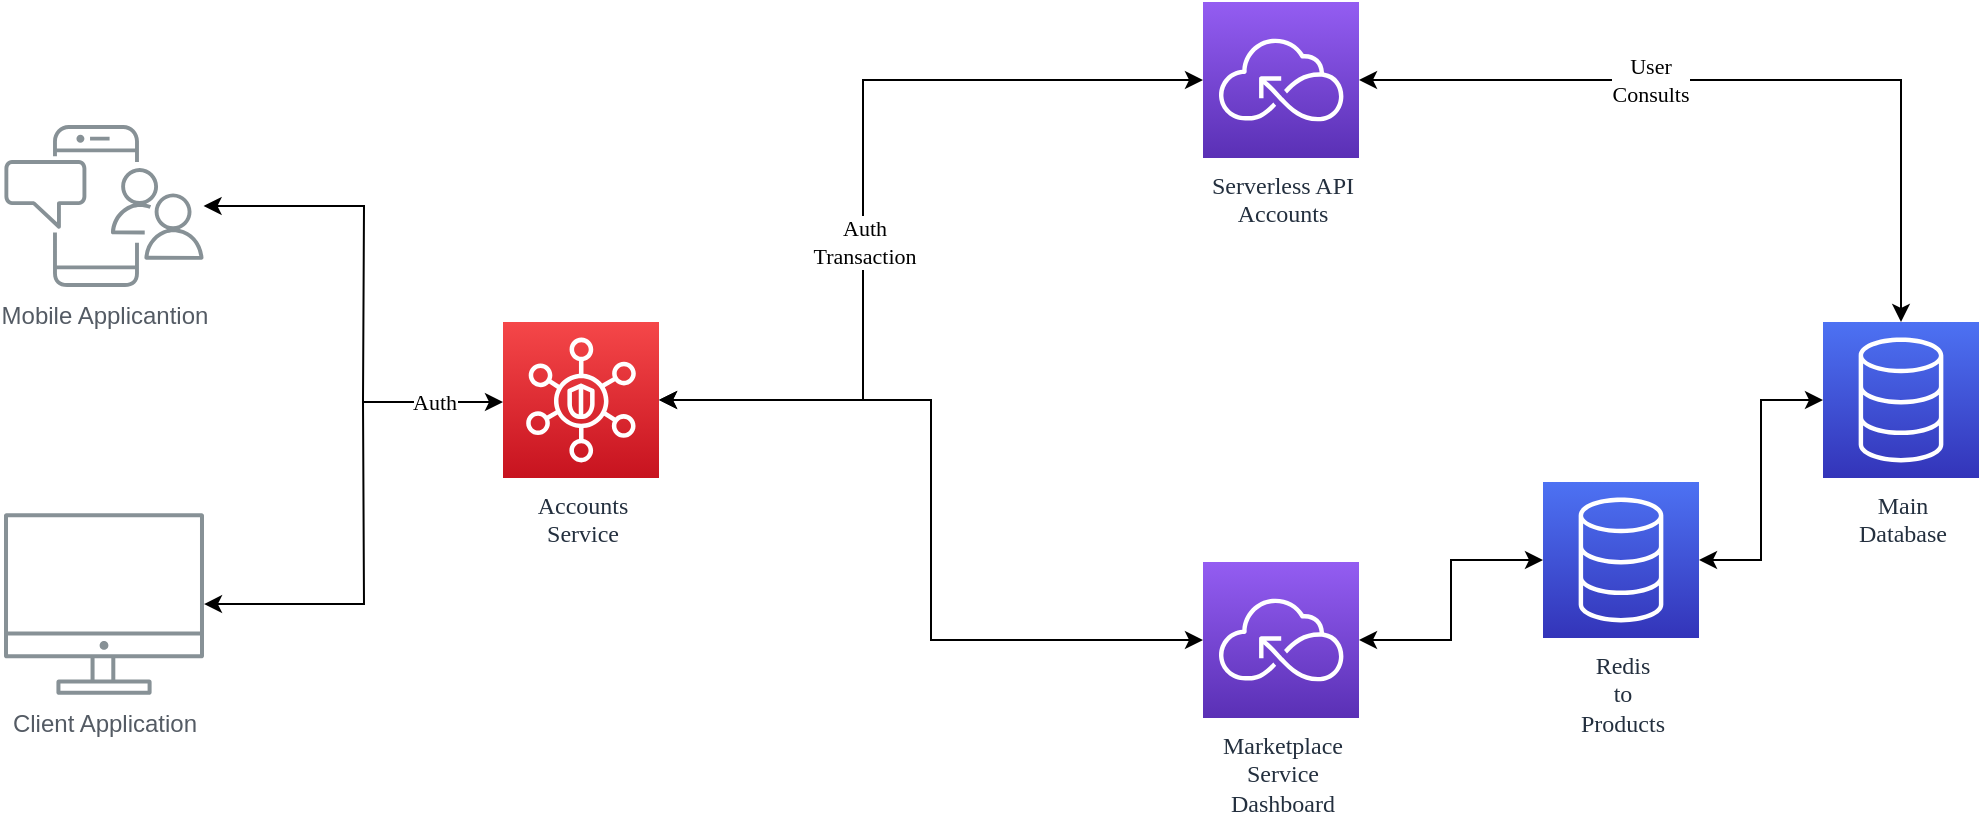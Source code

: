 <mxfile version="15.9.4" type="github">
  <diagram id="Ht1M8jgEwFfnCIfOTk4-" name="Page-1">
    <mxGraphModel dx="2295" dy="1221" grid="1" gridSize="10" guides="1" tooltips="1" connect="1" arrows="1" fold="1" page="1" pageScale="1" pageWidth="1169" pageHeight="827" math="0" shadow="0">
      <root>
        <mxCell id="0" />
        <mxCell id="1" parent="0" />
        <mxCell id="wM-REv5b3hxkUmOI47ho-8" style="edgeStyle=orthogonalEdgeStyle;rounded=0;orthogonalLoop=1;jettySize=auto;html=1;fontFamily=Lucida Console;endArrow=none;endFill=0;startArrow=classic;startFill=1;" edge="1" parent="1" source="UEzPUAAOIrF-is8g5C7q-109">
          <mxGeometry relative="1" as="geometry">
            <mxPoint x="309.5" y="340" as="targetPoint" />
          </mxGeometry>
        </mxCell>
        <mxCell id="UEzPUAAOIrF-is8g5C7q-109" value="Client Application" style="outlineConnect=0;gradientColor=none;fontColor=#545B64;strokeColor=none;fillColor=#879196;dashed=0;verticalLabelPosition=bottom;verticalAlign=top;align=center;html=1;fontSize=12;fontStyle=0;aspect=fixed;shape=mxgraph.aws4.illustration_desktop;pointerEvents=1;labelBackgroundColor=#ffffff;" parent="1" vertex="1">
          <mxGeometry x="130" y="395.5" width="100" height="91" as="geometry" />
        </mxCell>
        <mxCell id="wM-REv5b3hxkUmOI47ho-5" style="edgeStyle=orthogonalEdgeStyle;rounded=0;orthogonalLoop=1;jettySize=auto;html=1;fontFamily=Lucida Console;endArrow=none;endFill=0;startArrow=classic;startFill=1;" edge="1" parent="1" source="UEzPUAAOIrF-is8g5C7q-110">
          <mxGeometry relative="1" as="geometry">
            <mxPoint x="309.5" y="340" as="targetPoint" />
          </mxGeometry>
        </mxCell>
        <mxCell id="UEzPUAAOIrF-is8g5C7q-110" value="Mobile Applicantion" style="outlineConnect=0;gradientColor=none;fontColor=#545B64;strokeColor=none;fillColor=#879196;dashed=0;verticalLabelPosition=bottom;verticalAlign=top;align=center;html=1;fontSize=12;fontStyle=0;aspect=fixed;shape=mxgraph.aws4.illustration_notification;pointerEvents=1;labelBackgroundColor=#ffffff;" parent="1" vertex="1">
          <mxGeometry x="130" y="201.5" width="100" height="81" as="geometry" />
        </mxCell>
        <mxCell id="wM-REv5b3hxkUmOI47ho-9" value="Auth" style="endArrow=classic;html=1;rounded=0;fontFamily=Lucida Console;" edge="1" parent="1">
          <mxGeometry width="50" height="50" relative="1" as="geometry">
            <mxPoint x="309.5" y="340" as="sourcePoint" />
            <mxPoint x="379.5" y="340" as="targetPoint" />
          </mxGeometry>
        </mxCell>
        <mxCell id="wM-REv5b3hxkUmOI47ho-13" value="Auth&lt;br&gt;Transaction" style="edgeStyle=orthogonalEdgeStyle;rounded=0;orthogonalLoop=1;jettySize=auto;html=1;entryX=0;entryY=0.5;entryDx=0;entryDy=0;entryPerimeter=0;fontFamily=Lucida Console;endArrow=classic;endFill=1;startArrow=classic;startFill=1;" edge="1" parent="1" source="wM-REv5b3hxkUmOI47ho-10" target="wM-REv5b3hxkUmOI47ho-12">
          <mxGeometry x="-0.162" relative="1" as="geometry">
            <Array as="points">
              <mxPoint x="559.5" y="339" />
              <mxPoint x="559.5" y="179" />
            </Array>
            <mxPoint as="offset" />
          </mxGeometry>
        </mxCell>
        <mxCell id="wM-REv5b3hxkUmOI47ho-16" style="edgeStyle=orthogonalEdgeStyle;rounded=0;orthogonalLoop=1;jettySize=auto;html=1;entryX=0;entryY=0.5;entryDx=0;entryDy=0;entryPerimeter=0;fontFamily=Lucida Console;startArrow=classic;startFill=1;endArrow=classic;endFill=1;" edge="1" parent="1" source="wM-REv5b3hxkUmOI47ho-10" target="wM-REv5b3hxkUmOI47ho-15">
          <mxGeometry relative="1" as="geometry" />
        </mxCell>
        <mxCell id="wM-REv5b3hxkUmOI47ho-10" value="Accounts &lt;br&gt;Service" style="sketch=0;points=[[0,0,0],[0.25,0,0],[0.5,0,0],[0.75,0,0],[1,0,0],[0,1,0],[0.25,1,0],[0.5,1,0],[0.75,1,0],[1,1,0],[0,0.25,0],[0,0.5,0],[0,0.75,0],[1,0.25,0],[1,0.5,0],[1,0.75,0]];outlineConnect=0;fontColor=#232F3E;gradientColor=#F54749;gradientDirection=north;fillColor=#C7131F;strokeColor=#ffffff;dashed=0;verticalLabelPosition=bottom;verticalAlign=top;align=center;html=1;fontSize=12;fontStyle=0;aspect=fixed;shape=mxgraph.aws4.resourceIcon;resIcon=mxgraph.aws4.security_hub;fontFamily=Lucida Console;" vertex="1" parent="1">
          <mxGeometry x="379.5" y="300" width="78" height="78" as="geometry" />
        </mxCell>
        <mxCell id="wM-REv5b3hxkUmOI47ho-11" value="Main&lt;br&gt;Database" style="sketch=0;points=[[0,0,0],[0.25,0,0],[0.5,0,0],[0.75,0,0],[1,0,0],[0,1,0],[0.25,1,0],[0.5,1,0],[0.75,1,0],[1,1,0],[0,0.25,0],[0,0.5,0],[0,0.75,0],[1,0.25,0],[1,0.5,0],[1,0.75,0]];outlineConnect=0;fontColor=#232F3E;gradientColor=#4D72F3;gradientDirection=north;fillColor=#3334B9;strokeColor=#ffffff;dashed=0;verticalLabelPosition=bottom;verticalAlign=top;align=center;html=1;fontSize=12;fontStyle=0;aspect=fixed;shape=mxgraph.aws4.resourceIcon;resIcon=mxgraph.aws4.database;fontFamily=Lucida Console;" vertex="1" parent="1">
          <mxGeometry x="1039.5" y="300" width="78" height="78" as="geometry" />
        </mxCell>
        <mxCell id="wM-REv5b3hxkUmOI47ho-14" value="User&lt;br&gt;Consults" style="edgeStyle=orthogonalEdgeStyle;rounded=0;orthogonalLoop=1;jettySize=auto;html=1;entryX=0.5;entryY=0;entryDx=0;entryDy=0;entryPerimeter=0;fontFamily=Lucida Console;startArrow=classic;startFill=1;endArrow=classic;endFill=1;" edge="1" parent="1" source="wM-REv5b3hxkUmOI47ho-12" target="wM-REv5b3hxkUmOI47ho-11">
          <mxGeometry x="-0.258" relative="1" as="geometry">
            <mxPoint as="offset" />
          </mxGeometry>
        </mxCell>
        <mxCell id="wM-REv5b3hxkUmOI47ho-12" value="Serverless API&lt;br&gt;Accounts" style="sketch=0;points=[[0,0,0],[0.25,0,0],[0.5,0,0],[0.75,0,0],[1,0,0],[0,1,0],[0.25,1,0],[0.5,1,0],[0.75,1,0],[1,1,0],[0,0.25,0],[0,0.5,0],[0,0.75,0],[1,0.25,0],[1,0.5,0],[1,0.75,0]];outlineConnect=0;fontColor=#232F3E;gradientColor=#945DF2;gradientDirection=north;fillColor=#5A30B5;strokeColor=#ffffff;dashed=0;verticalLabelPosition=bottom;verticalAlign=top;align=center;html=1;fontSize=12;fontStyle=0;aspect=fixed;shape=mxgraph.aws4.resourceIcon;resIcon=mxgraph.aws4.serverless;fontFamily=Lucida Console;" vertex="1" parent="1">
          <mxGeometry x="729.5" y="140" width="78" height="78" as="geometry" />
        </mxCell>
        <mxCell id="wM-REv5b3hxkUmOI47ho-22" style="edgeStyle=orthogonalEdgeStyle;rounded=0;orthogonalLoop=1;jettySize=auto;html=1;entryX=0;entryY=0.5;entryDx=0;entryDy=0;entryPerimeter=0;fontFamily=Lucida Console;startArrow=classic;startFill=1;endArrow=classic;endFill=1;" edge="1" parent="1" source="wM-REv5b3hxkUmOI47ho-15" target="wM-REv5b3hxkUmOI47ho-19">
          <mxGeometry relative="1" as="geometry" />
        </mxCell>
        <mxCell id="wM-REv5b3hxkUmOI47ho-15" value="Marketplace&lt;br&gt;Service&lt;br&gt;Dashboard" style="sketch=0;points=[[0,0,0],[0.25,0,0],[0.5,0,0],[0.75,0,0],[1,0,0],[0,1,0],[0.25,1,0],[0.5,1,0],[0.75,1,0],[1,1,0],[0,0.25,0],[0,0.5,0],[0,0.75,0],[1,0.25,0],[1,0.5,0],[1,0.75,0]];outlineConnect=0;fontColor=#232F3E;gradientColor=#945DF2;gradientDirection=north;fillColor=#5A30B5;strokeColor=#ffffff;dashed=0;verticalLabelPosition=bottom;verticalAlign=top;align=center;html=1;fontSize=12;fontStyle=0;aspect=fixed;shape=mxgraph.aws4.resourceIcon;resIcon=mxgraph.aws4.serverless;fontFamily=Lucida Console;" vertex="1" parent="1">
          <mxGeometry x="729.5" y="420" width="78" height="78" as="geometry" />
        </mxCell>
        <mxCell id="wM-REv5b3hxkUmOI47ho-23" style="edgeStyle=orthogonalEdgeStyle;rounded=0;orthogonalLoop=1;jettySize=auto;html=1;entryX=0;entryY=0.5;entryDx=0;entryDy=0;entryPerimeter=0;fontFamily=Lucida Console;startArrow=classic;startFill=1;endArrow=classic;endFill=1;" edge="1" parent="1" source="wM-REv5b3hxkUmOI47ho-19" target="wM-REv5b3hxkUmOI47ho-11">
          <mxGeometry relative="1" as="geometry" />
        </mxCell>
        <mxCell id="wM-REv5b3hxkUmOI47ho-19" value="Redis&lt;br&gt;to&lt;br&gt;Products" style="sketch=0;points=[[0,0,0],[0.25,0,0],[0.5,0,0],[0.75,0,0],[1,0,0],[0,1,0],[0.25,1,0],[0.5,1,0],[0.75,1,0],[1,1,0],[0,0.25,0],[0,0.5,0],[0,0.75,0],[1,0.25,0],[1,0.5,0],[1,0.75,0]];outlineConnect=0;fontColor=#232F3E;gradientColor=#4D72F3;gradientDirection=north;fillColor=#3334B9;strokeColor=#ffffff;dashed=0;verticalLabelPosition=bottom;verticalAlign=top;align=center;html=1;fontSize=12;fontStyle=0;aspect=fixed;shape=mxgraph.aws4.resourceIcon;resIcon=mxgraph.aws4.database;fontFamily=Lucida Console;" vertex="1" parent="1">
          <mxGeometry x="899.5" y="380" width="78" height="78" as="geometry" />
        </mxCell>
      </root>
    </mxGraphModel>
  </diagram>
</mxfile>
